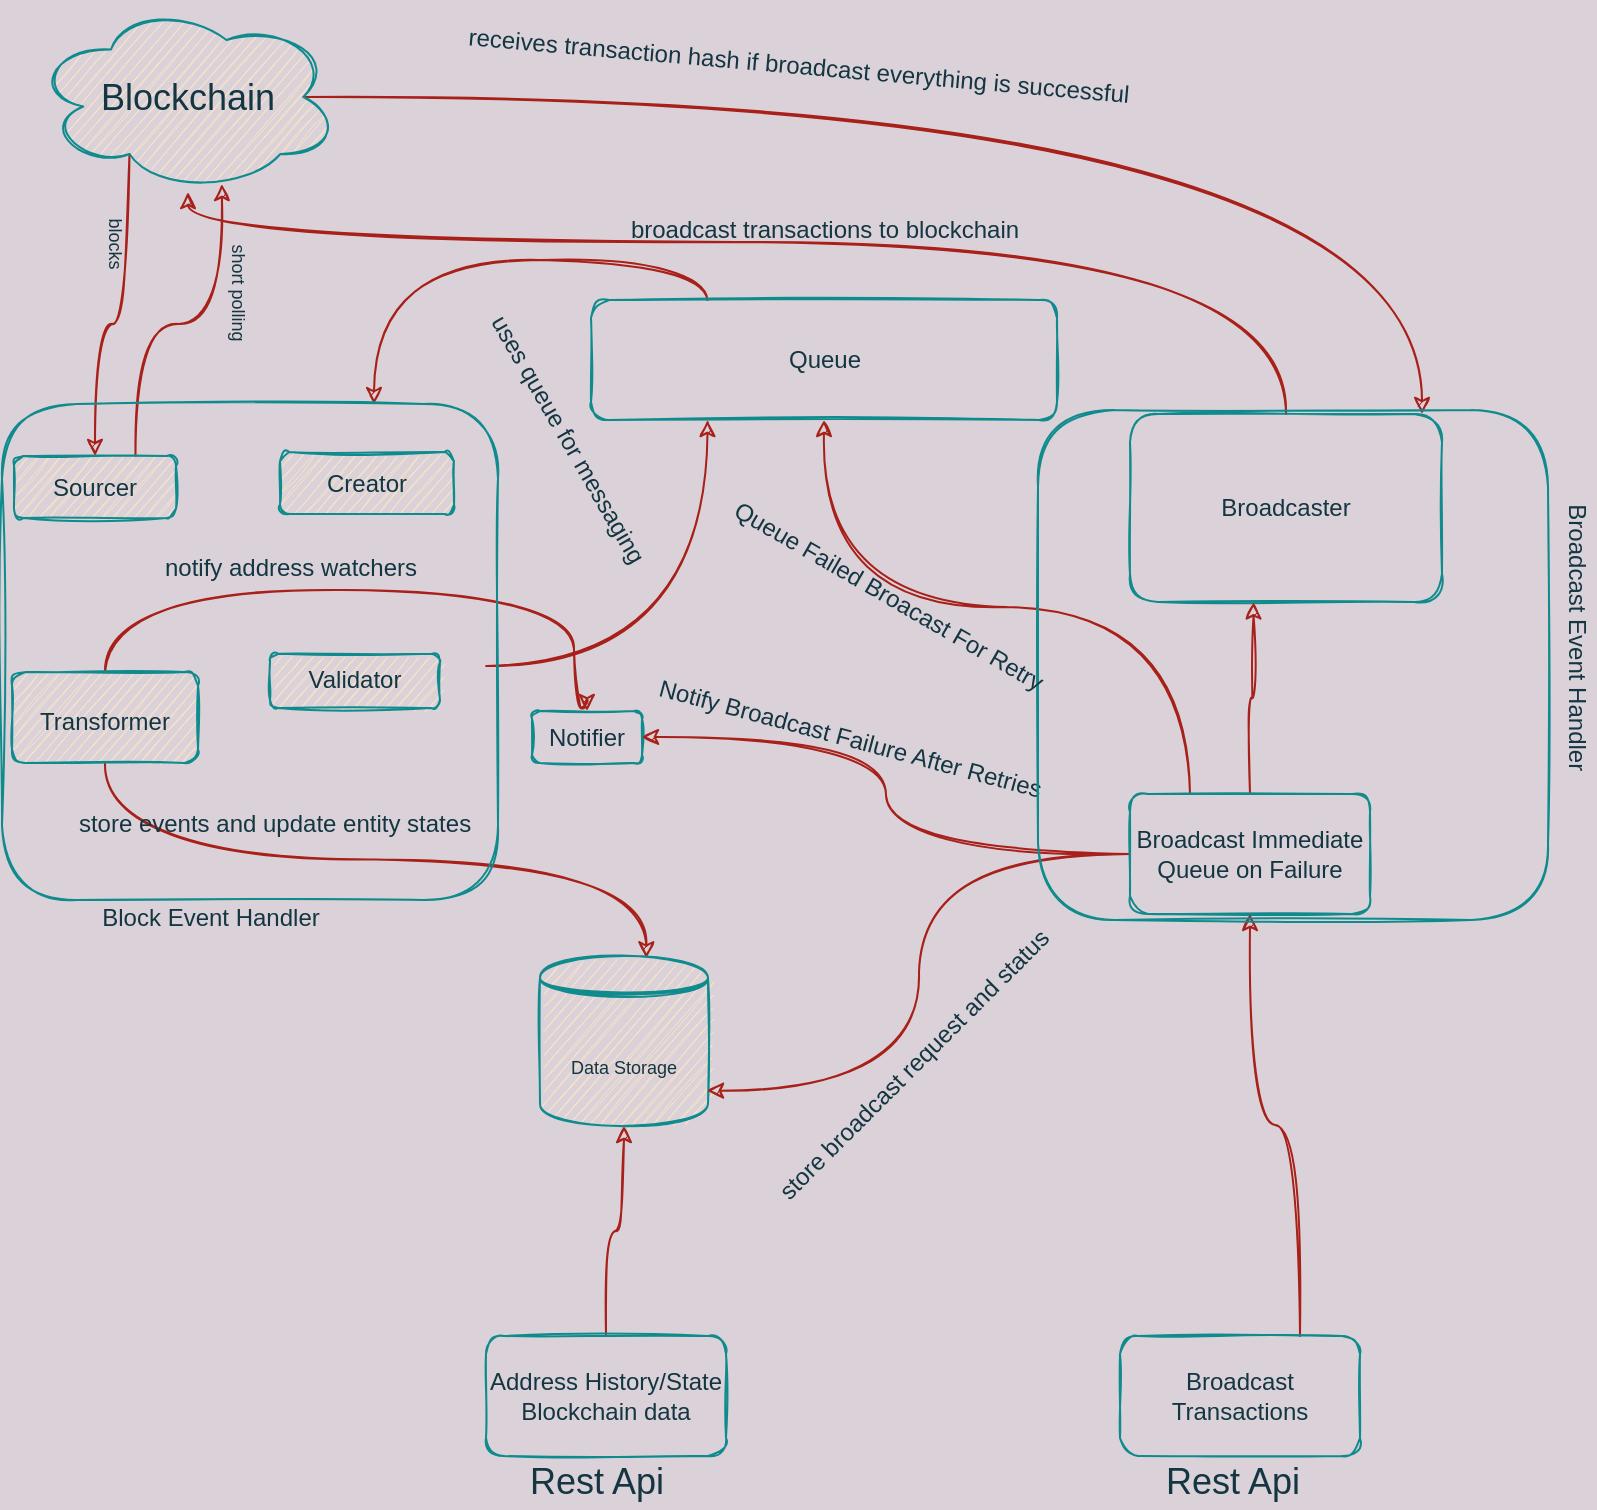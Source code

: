 <mxfile version="15.7.3" type="github">
  <diagram id="eepcZz_e675YRLKvBPKT" name="Page-1">
    <mxGraphModel dx="1426" dy="769" grid="0" gridSize="10" guides="1" tooltips="1" connect="1" arrows="1" fold="1" page="1" pageScale="1" pageWidth="850" pageHeight="1100" background="#DAD2D8" math="0" shadow="0">
      <root>
        <mxCell id="0" />
        <mxCell id="1" parent="0" />
        <mxCell id="Ki2qgAUkxYtfGfiVRThg-18" style="edgeStyle=orthogonalEdgeStyle;orthogonalLoop=1;jettySize=auto;html=1;exitX=0.75;exitY=0;exitDx=0;exitDy=0;fontSize=18;entryX=0.61;entryY=0.958;entryDx=0;entryDy=0;entryPerimeter=0;strokeColor=#A8201A;fontColor=#143642;labelBackgroundColor=#DAD2D8;sketch=1;curved=1;" parent="1" source="Ki2qgAUkxYtfGfiVRThg-4" target="Ki2qgAUkxYtfGfiVRThg-11" edge="1">
          <mxGeometry relative="1" as="geometry">
            <mxPoint x="120" y="204" as="targetPoint" />
          </mxGeometry>
        </mxCell>
        <mxCell id="Ki2qgAUkxYtfGfiVRThg-4" value="&lt;font style=&quot;font-size: 12px&quot;&gt;Sourcer&lt;/font&gt;" style="whiteSpace=wrap;html=1;fillColor=#FAE5C7;strokeColor=#0F8B8D;fontColor=#143642;sketch=1;rounded=1;" parent="1" vertex="1">
          <mxGeometry x="19" y="300" width="81" height="31" as="geometry" />
        </mxCell>
        <mxCell id="Ki2qgAUkxYtfGfiVRThg-5" value="&lt;font style=&quot;font-size: 12px&quot;&gt;Creator&lt;/font&gt;" style="whiteSpace=wrap;html=1;fillColor=#FAE5C7;strokeColor=#0F8B8D;fontColor=#143642;sketch=1;rounded=1;" parent="1" vertex="1">
          <mxGeometry x="152" y="298" width="87" height="31" as="geometry" />
        </mxCell>
        <mxCell id="Ki2qgAUkxYtfGfiVRThg-6" value="&lt;font style=&quot;font-size: 12px&quot;&gt;Validator&lt;/font&gt;" style="whiteSpace=wrap;html=1;fillColor=#FAE5C7;strokeColor=#0F8B8D;fontColor=#143642;sketch=1;rounded=1;" parent="1" vertex="1">
          <mxGeometry x="147" y="398.88" width="85" height="27.12" as="geometry" />
        </mxCell>
        <mxCell id="Ki2qgAUkxYtfGfiVRThg-21" style="edgeStyle=orthogonalEdgeStyle;orthogonalLoop=1;jettySize=auto;html=1;exitX=0.5;exitY=1;exitDx=0;exitDy=0;entryX=0.633;entryY=0.014;entryDx=0;entryDy=0;entryPerimeter=0;fontSize=9;strokeColor=#A8201A;fontColor=#143642;labelBackgroundColor=#DAD2D8;sketch=1;curved=1;" parent="1" source="Ki2qgAUkxYtfGfiVRThg-9" target="Ki2qgAUkxYtfGfiVRThg-20" edge="1">
          <mxGeometry relative="1" as="geometry" />
        </mxCell>
        <mxCell id="Ki2qgAUkxYtfGfiVRThg-32" style="edgeStyle=orthogonalEdgeStyle;orthogonalLoop=1;jettySize=auto;html=1;exitX=0.5;exitY=0;exitDx=0;exitDy=0;strokeColor=#A8201A;fontColor=#143642;labelBackgroundColor=#DAD2D8;entryX=0.5;entryY=0;entryDx=0;entryDy=0;sketch=1;curved=1;" parent="1" source="Ki2qgAUkxYtfGfiVRThg-9" target="Ki2qgAUkxYtfGfiVRThg-31" edge="1">
          <mxGeometry relative="1" as="geometry">
            <mxPoint x="299" y="419" as="targetPoint" />
            <Array as="points">
              <mxPoint x="65" y="367" />
              <mxPoint x="299" y="367" />
              <mxPoint x="299" y="426" />
            </Array>
          </mxGeometry>
        </mxCell>
        <mxCell id="Ki2qgAUkxYtfGfiVRThg-9" value="&lt;font style=&quot;font-size: 12px&quot;&gt;Transformer&lt;/font&gt;" style="whiteSpace=wrap;html=1;fontSize=18;fillColor=#FAE5C7;strokeColor=#0F8B8D;fontColor=#143642;sketch=1;rounded=1;" parent="1" vertex="1">
          <mxGeometry x="18" y="408" width="93" height="45.5" as="geometry" />
        </mxCell>
        <mxCell id="Ki2qgAUkxYtfGfiVRThg-16" style="edgeStyle=orthogonalEdgeStyle;orthogonalLoop=1;jettySize=auto;html=1;exitX=0.31;exitY=0.8;exitDx=0;exitDy=0;exitPerimeter=0;fontSize=18;strokeColor=#A8201A;fontColor=#143642;labelBackgroundColor=#DAD2D8;sketch=1;curved=1;" parent="1" source="Ki2qgAUkxYtfGfiVRThg-11" target="Ki2qgAUkxYtfGfiVRThg-4" edge="1">
          <mxGeometry relative="1" as="geometry" />
        </mxCell>
        <mxCell id="Ki2qgAUkxYtfGfiVRThg-38" style="edgeStyle=orthogonalEdgeStyle;orthogonalLoop=1;jettySize=auto;html=1;exitX=0.875;exitY=0.5;exitDx=0;exitDy=0;exitPerimeter=0;entryX=0.936;entryY=0;entryDx=0;entryDy=0;entryPerimeter=0;strokeColor=#A8201A;fontColor=#143642;labelBackgroundColor=#DAD2D8;sketch=1;curved=1;" parent="1" source="Ki2qgAUkxYtfGfiVRThg-11" target="Ki2qgAUkxYtfGfiVRThg-35" edge="1">
          <mxGeometry relative="1" as="geometry" />
        </mxCell>
        <mxCell id="Ki2qgAUkxYtfGfiVRThg-11" value="Blockchain" style="ellipse;shape=cloud;whiteSpace=wrap;html=1;fontSize=18;fillColor=#FAE5C7;strokeColor=#0F8B8D;fontColor=#143642;sketch=1;rounded=1;" parent="1" vertex="1">
          <mxGeometry x="29" y="73" width="154" height="95" as="geometry" />
        </mxCell>
        <mxCell id="Ki2qgAUkxYtfGfiVRThg-19" value="&lt;font style=&quot;font-size: 9px&quot;&gt;short polling&lt;/font&gt;" style="text;html=1;align=center;verticalAlign=middle;resizable=0;points=[];autosize=1;strokeColor=none;fillColor=none;fontSize=18;rotation=90;fontColor=#143642;sketch=1;rounded=1;" parent="1" vertex="1">
          <mxGeometry x="105" y="203" width="59" height="29" as="geometry" />
        </mxCell>
        <mxCell id="Ki2qgAUkxYtfGfiVRThg-20" value="Data Storage" style="shape=datastore;whiteSpace=wrap;html=1;fontSize=9;fillColor=#FAE5C7;strokeColor=#0F8B8D;fontColor=#143642;sketch=1;rounded=1;" parent="1" vertex="1">
          <mxGeometry x="282" y="550" width="84" height="85" as="geometry" />
        </mxCell>
        <mxCell id="Ki2qgAUkxYtfGfiVRThg-27" value="Block Event Handler" style="text;html=1;align=center;verticalAlign=middle;resizable=0;points=[];autosize=1;strokeColor=none;fillColor=none;fontSize=12;rotation=0;fontColor=#143642;sketch=1;rounded=1;" parent="1" vertex="1">
          <mxGeometry x="57" y="522" width="119" height="18" as="geometry" />
        </mxCell>
        <mxCell id="Ki2qgAUkxYtfGfiVRThg-29" value="&lt;font style=&quot;font-size: 9px&quot;&gt;blocks&lt;/font&gt;" style="text;html=1;align=center;verticalAlign=middle;resizable=0;points=[];autosize=1;strokeColor=none;fillColor=none;fontSize=12;rotation=90;fontColor=#143642;sketch=1;rounded=1;" parent="1" vertex="1">
          <mxGeometry x="53" y="184" width="36" height="19" as="geometry" />
        </mxCell>
        <mxCell id="Ki2qgAUkxYtfGfiVRThg-31" value="Notifier" style="whiteSpace=wrap;html=1;fillColor=none;strokeColor=#0F8B8D;fontColor=#143642;sketch=1;rounded=1;" parent="1" vertex="1">
          <mxGeometry x="278" y="427.5" width="55" height="26" as="geometry" />
        </mxCell>
        <mxCell id="Ki2qgAUkxYtfGfiVRThg-34" style="edgeStyle=orthogonalEdgeStyle;orthogonalLoop=1;jettySize=auto;html=1;exitX=0.5;exitY=0;exitDx=0;exitDy=0;entryX=0.5;entryY=1;entryDx=0;entryDy=0;strokeColor=#A8201A;fontColor=#143642;labelBackgroundColor=#DAD2D8;sketch=1;curved=1;" parent="1" source="Ki2qgAUkxYtfGfiVRThg-33" target="Ki2qgAUkxYtfGfiVRThg-20" edge="1">
          <mxGeometry relative="1" as="geometry" />
        </mxCell>
        <mxCell id="Ki2qgAUkxYtfGfiVRThg-33" value="Address History/State&lt;br&gt;Blockchain data" style="whiteSpace=wrap;html=1;fillColor=none;strokeColor=#0F8B8D;fontColor=#143642;sketch=1;rounded=1;" parent="1" vertex="1">
          <mxGeometry x="255" y="740" width="120" height="60" as="geometry" />
        </mxCell>
        <mxCell id="Ki2qgAUkxYtfGfiVRThg-36" style="edgeStyle=orthogonalEdgeStyle;orthogonalLoop=1;jettySize=auto;html=1;exitX=0.5;exitY=0;exitDx=0;exitDy=0;strokeColor=#A8201A;fontColor=#143642;labelBackgroundColor=#DAD2D8;sketch=1;curved=1;" parent="1" source="Ki2qgAUkxYtfGfiVRThg-35" target="Ki2qgAUkxYtfGfiVRThg-11" edge="1">
          <mxGeometry relative="1" as="geometry">
            <mxPoint x="281.333" y="129" as="targetPoint" />
            <Array as="points">
              <mxPoint x="655" y="193" />
              <mxPoint x="106" y="193" />
            </Array>
          </mxGeometry>
        </mxCell>
        <mxCell id="Ki2qgAUkxYtfGfiVRThg-35" value="Broadcaster" style="whiteSpace=wrap;html=1;fillColor=none;strokeColor=#0F8B8D;fontColor=#143642;sketch=1;rounded=1;" parent="1" vertex="1">
          <mxGeometry x="577" y="279" width="156" height="94" as="geometry" />
        </mxCell>
        <mxCell id="Ki2qgAUkxYtfGfiVRThg-37" value="broadcast transactions to blockchain" style="text;html=1;align=center;verticalAlign=middle;resizable=0;points=[];autosize=1;strokeColor=none;fillColor=none;fontColor=#143642;sketch=1;rounded=1;" parent="1" vertex="1">
          <mxGeometry x="322" y="178" width="204" height="18" as="geometry" />
        </mxCell>
        <mxCell id="Ki2qgAUkxYtfGfiVRThg-39" value="receives transaction hash if broadcast everything is successful" style="text;html=1;align=center;verticalAlign=middle;resizable=0;points=[];autosize=1;strokeColor=none;fillColor=none;fontColor=#143642;sketch=1;rounded=1;rotation=5;" parent="1" vertex="1">
          <mxGeometry x="240" y="96" width="342" height="18" as="geometry" />
        </mxCell>
        <mxCell id="Ki2qgAUkxYtfGfiVRThg-41" style="edgeStyle=orthogonalEdgeStyle;orthogonalLoop=1;jettySize=auto;html=1;exitX=0.5;exitY=0;exitDx=0;exitDy=0;entryX=0.396;entryY=1.002;entryDx=0;entryDy=0;entryPerimeter=0;strokeColor=#A8201A;fontColor=#143642;labelBackgroundColor=#DAD2D8;sketch=1;curved=1;" parent="1" source="Ki2qgAUkxYtfGfiVRThg-40" target="Ki2qgAUkxYtfGfiVRThg-35" edge="1">
          <mxGeometry relative="1" as="geometry" />
        </mxCell>
        <mxCell id="Ki2qgAUkxYtfGfiVRThg-44" style="edgeStyle=orthogonalEdgeStyle;orthogonalLoop=1;jettySize=auto;html=1;exitX=0;exitY=0.5;exitDx=0;exitDy=0;entryX=0.994;entryY=0.792;entryDx=0;entryDy=0;entryPerimeter=0;strokeColor=#A8201A;fontColor=#143642;labelBackgroundColor=#DAD2D8;sketch=1;curved=1;" parent="1" source="Ki2qgAUkxYtfGfiVRThg-40" target="Ki2qgAUkxYtfGfiVRThg-20" edge="1">
          <mxGeometry relative="1" as="geometry" />
        </mxCell>
        <mxCell id="Ki2qgAUkxYtfGfiVRThg-51" style="edgeStyle=orthogonalEdgeStyle;orthogonalLoop=1;jettySize=auto;html=1;exitX=0;exitY=0.5;exitDx=0;exitDy=0;entryX=1;entryY=0.5;entryDx=0;entryDy=0;fontColor=#143642;strokeColor=#A8201A;fillColor=#FAE5C7;labelBackgroundColor=#DAD2D8;sketch=1;curved=1;" parent="1" source="Ki2qgAUkxYtfGfiVRThg-40" target="Ki2qgAUkxYtfGfiVRThg-31" edge="1">
          <mxGeometry relative="1" as="geometry" />
        </mxCell>
        <mxCell id="Ki2qgAUkxYtfGfiVRThg-55" style="edgeStyle=orthogonalEdgeStyle;orthogonalLoop=1;jettySize=auto;html=1;exitX=0.25;exitY=0;exitDx=0;exitDy=0;entryX=0.5;entryY=1;entryDx=0;entryDy=0;fontColor=#143642;strokeColor=#A8201A;fillColor=#FAE5C7;labelBackgroundColor=#DAD2D8;sketch=1;curved=1;" parent="1" source="Ki2qgAUkxYtfGfiVRThg-40" target="Ki2qgAUkxYtfGfiVRThg-54" edge="1">
          <mxGeometry relative="1" as="geometry" />
        </mxCell>
        <mxCell id="Ki2qgAUkxYtfGfiVRThg-40" value="Broadcast Immediate Queue on Failure" style="whiteSpace=wrap;html=1;fillColor=none;strokeColor=#0F8B8D;fontColor=#143642;sketch=1;rounded=1;" parent="1" vertex="1">
          <mxGeometry x="577" y="469" width="120" height="60" as="geometry" />
        </mxCell>
        <mxCell id="Ki2qgAUkxYtfGfiVRThg-43" style="edgeStyle=orthogonalEdgeStyle;orthogonalLoop=1;jettySize=auto;html=1;exitX=0.75;exitY=0;exitDx=0;exitDy=0;strokeColor=#A8201A;fontColor=#143642;labelBackgroundColor=#DAD2D8;sketch=1;curved=1;" parent="1" source="Ki2qgAUkxYtfGfiVRThg-42" target="Ki2qgAUkxYtfGfiVRThg-40" edge="1">
          <mxGeometry relative="1" as="geometry" />
        </mxCell>
        <mxCell id="Ki2qgAUkxYtfGfiVRThg-42" value="Broadcast Transactions" style="whiteSpace=wrap;html=1;fillColor=none;strokeColor=#0F8B8D;fontColor=#143642;sketch=1;rounded=1;" parent="1" vertex="1">
          <mxGeometry x="572" y="740" width="120" height="60" as="geometry" />
        </mxCell>
        <mxCell id="Ki2qgAUkxYtfGfiVRThg-45" value="Broadcast Event Handler" style="text;html=1;align=center;verticalAlign=middle;resizable=0;points=[];autosize=1;strokeColor=none;fillColor=none;rotation=90;fontColor=#143642;sketch=1;rounded=1;" parent="1" vertex="1">
          <mxGeometry x="729" y="380.88" width="143" height="18" as="geometry" />
        </mxCell>
        <mxCell id="Ki2qgAUkxYtfGfiVRThg-46" value="&lt;font style=&quot;font-size: 18px&quot;&gt;Rest Api&lt;/font&gt;" style="text;html=1;align=center;verticalAlign=middle;resizable=0;points=[];autosize=1;strokeColor=none;fillColor=none;fontColor=#143642;sketch=1;rounded=1;" parent="1" vertex="1">
          <mxGeometry x="271" y="803" width="77" height="20" as="geometry" />
        </mxCell>
        <mxCell id="Ki2qgAUkxYtfGfiVRThg-47" value="Rest Api" style="text;html=1;align=center;verticalAlign=middle;resizable=0;points=[];autosize=1;strokeColor=none;fillColor=none;fontSize=18;fontColor=#143642;sketch=1;rounded=1;" parent="1" vertex="1">
          <mxGeometry x="589" y="800" width="77" height="26" as="geometry" />
        </mxCell>
        <mxCell id="Ki2qgAUkxYtfGfiVRThg-61" style="edgeStyle=orthogonalEdgeStyle;orthogonalLoop=1;jettySize=auto;html=1;exitX=1.017;exitY=0.575;exitDx=0;exitDy=0;entryX=0.25;entryY=1;entryDx=0;entryDy=0;fontColor=#143642;strokeColor=#A8201A;fillColor=#FAE5C7;labelBackgroundColor=#DAD2D8;exitPerimeter=0;sketch=1;curved=1;" parent="1" target="Ki2qgAUkxYtfGfiVRThg-54" edge="1">
          <mxGeometry relative="1" as="geometry">
            <mxPoint x="255.08" y="405" as="sourcePoint" />
          </mxGeometry>
        </mxCell>
        <mxCell id="Ki2qgAUkxYtfGfiVRThg-52" value="Notify Broadcast Failure After Retries&lt;br&gt;&amp;nbsp;" style="text;html=1;align=center;verticalAlign=middle;resizable=0;points=[];autosize=1;strokeColor=none;fillColor=none;fontColor=#143642;rotation=15;sketch=1;rounded=1;" parent="1" vertex="1">
          <mxGeometry x="331" y="432" width="207" height="32" as="geometry" />
        </mxCell>
        <mxCell id="Ki2qgAUkxYtfGfiVRThg-65" style="edgeStyle=orthogonalEdgeStyle;orthogonalLoop=1;jettySize=auto;html=1;exitX=0.25;exitY=0;exitDx=0;exitDy=0;entryX=0.75;entryY=0;entryDx=0;entryDy=0;fontColor=#143642;strokeColor=#A8201A;fillColor=#FAE5C7;labelBackgroundColor=#DAD2D8;sketch=1;curved=1;" parent="1" source="Ki2qgAUkxYtfGfiVRThg-54" target="Ki2qgAUkxYtfGfiVRThg-75" edge="1">
          <mxGeometry relative="1" as="geometry">
            <mxPoint x="131" y="267" as="targetPoint" />
          </mxGeometry>
        </mxCell>
        <mxCell id="Ki2qgAUkxYtfGfiVRThg-54" value="Queue" style="whiteSpace=wrap;html=1;fontColor=#143642;strokeColor=#0F8B8D;fillColor=none;sketch=1;rounded=1;" parent="1" vertex="1">
          <mxGeometry x="307.5" y="222" width="233" height="60" as="geometry" />
        </mxCell>
        <mxCell id="Ki2qgAUkxYtfGfiVRThg-56" value="" style="whiteSpace=wrap;html=1;aspect=fixed;fontColor=#143642;strokeColor=#0F8B8D;fillColor=none;sketch=1;rounded=1;" parent="1" vertex="1">
          <mxGeometry x="531" y="277" width="255" height="255" as="geometry" />
        </mxCell>
        <mxCell id="Ki2qgAUkxYtfGfiVRThg-57" value="Queue Failed Broacast For Retry" style="text;html=1;align=center;verticalAlign=middle;resizable=0;points=[];autosize=1;strokeColor=none;fillColor=none;fontColor=#143642;rotation=30;sketch=1;rounded=1;" parent="1" vertex="1">
          <mxGeometry x="363" y="361" width="186" height="18" as="geometry" />
        </mxCell>
        <mxCell id="Ki2qgAUkxYtfGfiVRThg-66" value="uses queue for messaging" style="text;html=1;align=center;verticalAlign=middle;resizable=0;points=[];autosize=1;strokeColor=none;fillColor=none;fontColor=#143642;rotation=60;sketch=1;rounded=1;" parent="1" vertex="1">
          <mxGeometry x="220" y="282" width="151" height="18" as="geometry" />
        </mxCell>
        <mxCell id="Ki2qgAUkxYtfGfiVRThg-71" value="notify address watchers" style="text;html=1;align=center;verticalAlign=middle;resizable=0;points=[];autosize=1;strokeColor=none;fillColor=none;fontColor=#143642;sketch=1;rounded=1;" parent="1" vertex="1">
          <mxGeometry x="89" y="347" width="136" height="18" as="geometry" />
        </mxCell>
        <mxCell id="Ki2qgAUkxYtfGfiVRThg-72" value="store broadcast request and status" style="text;html=1;align=center;verticalAlign=middle;resizable=0;points=[];autosize=1;strokeColor=none;fillColor=none;fontColor=#143642;rotation=-45;sketch=1;rounded=1;" parent="1" vertex="1">
          <mxGeometry x="371" y="596" width="195" height="18" as="geometry" />
        </mxCell>
        <mxCell id="Ki2qgAUkxYtfGfiVRThg-73" value="store events and update entity states" style="text;html=1;align=center;verticalAlign=middle;resizable=0;points=[];autosize=1;strokeColor=none;fillColor=none;fontColor=#143642;rotation=0;sketch=1;rounded=1;" parent="1" vertex="1">
          <mxGeometry x="46" y="475" width="206" height="18" as="geometry" />
        </mxCell>
        <mxCell id="Ki2qgAUkxYtfGfiVRThg-75" value="" style="whiteSpace=wrap;html=1;aspect=fixed;fontColor=#143642;strokeColor=#0F8B8D;fillColor=none;sketch=1;rounded=1;" parent="1" vertex="1">
          <mxGeometry x="13" y="274" width="248" height="248" as="geometry" />
        </mxCell>
      </root>
    </mxGraphModel>
  </diagram>
</mxfile>
